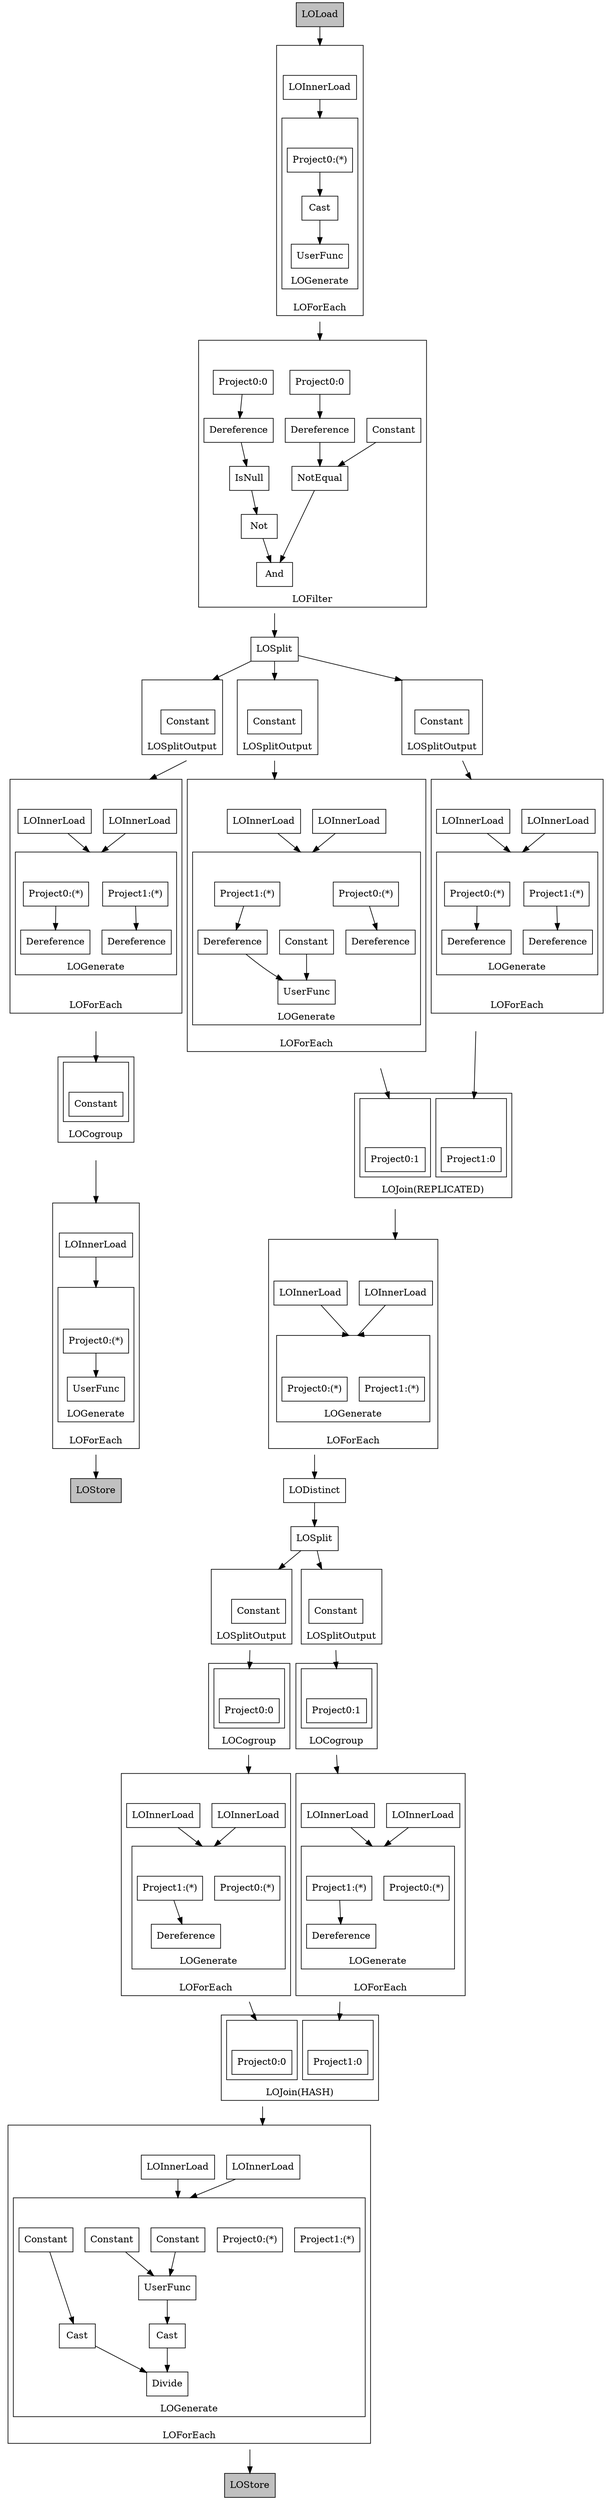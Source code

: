 #-----------------------------------------------
# New Logical Plan:
#-----------------------------------------------
digraph plan {
compound=true;
node [shape=rect];
154082288 [label="LOStore", style="filled", fillcolor="gray"];
s753505921_in [label="", style=invis, height=0, width=0];
s753505921_out [label="", style=invis, height=0, width=0];
subgraph cluster_753505921 {
label="LOForEach"labelloc=b;
1682362920 [label="LOInnerLoad"];
1703900038 [label="LOInnerLoad"];
s424945885_in [label="", style=invis, height=0, width=0];
s424945885_out [label="", style=invis, height=0, width=0];
subgraph cluster_424945885 {
label="LOGenerate"labelloc=b;
451982499 [label="Project0:(*)"];
s424945885_in -> 451982499 [style=invis];
820201254 [label="Project1:(*)"];
s424945885_in -> 820201254 [style=invis];
1479194195 [label="Constant"];
1546137693 [label="Cast"];
648535353 [label="UserFunc"];
1454169346 [label="Constant"];
1860295362 [label="Constant"];
769732461 [label="Divide"];
245022965 [label="Cast"];
1479194195 -> 1546137693
1454169346 -> 648535353
1860295362 -> 648535353
1546137693 -> 769732461
245022965 -> 769732461
648535353 -> 245022965
s424945885_in -> 1479194195 [style=invis];
s424945885_in -> 1454169346 [style=invis];
s424945885_in -> 1860295362 [style=invis];
};
451982499 -> s424945885_out [style=invis];
820201254 -> s424945885_out [style=invis];
769732461 -> s424945885_out [style=invis];
1682362920 -> s424945885_in [lhead=cluster_424945885]
1703900038 -> s424945885_in [lhead=cluster_424945885]
s753505921_in -> 1682362920 [style=invis];
s753505921_in -> 1703900038 [style=invis];
};
s424945885_out -> s753505921_out [style=invis];
s1400469397_out [label="", style=invis, height=0, width=0];
subgraph cluster_1400469397 {
label="LOJoin(HASH)"labelloc=b;
subgraph cluster_1400469397_138319567 {
label="";
s1400469397_138319567_in [label="", style=invis, height=0, width=0];
1811560891 [label="Project1:0"];
s1400469397_138319567_in -> 1811560891 [style=invis];
};
subgraph cluster_1400469397_1630553042 {
label="";
s1400469397_1630553042_in [label="", style=invis, height=0, width=0];
1268384259 [label="Project0:0"];
s1400469397_1630553042_in -> 1268384259 [style=invis];
};
};
1811560891 -> s1400469397_out [style=invis];
1268384259 -> s1400469397_out [style=invis];
s1747988071_in [label="", style=invis, height=0, width=0];
s1747988071_out [label="", style=invis, height=0, width=0];
subgraph cluster_1747988071 {
label="LOForEach"labelloc=b;
1249086728 [label="LOInnerLoad"];
s1884473012_in [label="", style=invis, height=0, width=0];
s1884473012_out [label="", style=invis, height=0, width=0];
subgraph cluster_1884473012 {
label="LOGenerate"labelloc=b;
1175870334 [label="Project0:(*)"];
1708183844 [label="UserFunc"];
1175870334 -> 1708183844
s1884473012_in -> 1175870334 [style=invis];
};
1708183844 -> s1884473012_out [style=invis];
1249086728 -> s1884473012_in [lhead=cluster_1884473012]
s1747988071_in -> 1249086728 [style=invis];
};
s1884473012_out -> s1747988071_out [style=invis];
s1630553042_in [label="", style=invis, height=0, width=0];
s1630553042_out [label="", style=invis, height=0, width=0];
subgraph cluster_1630553042 {
label="LOForEach"labelloc=b;
107549047 [label="LOInnerLoad"];
1543085802 [label="LOInnerLoad"];
s1927847969_in [label="", style=invis, height=0, width=0];
s1927847969_out [label="", style=invis, height=0, width=0];
subgraph cluster_1927847969 {
label="LOGenerate"labelloc=b;
1691703686 [label="Project0:(*)"];
s1927847969_in -> 1691703686 [style=invis];
329744497 [label="Project1:(*)"];
1507951819 [label="Dereference"];
329744497 -> 1507951819
s1927847969_in -> 329744497 [style=invis];
};
1691703686 -> s1927847969_out [style=invis];
1507951819 -> s1927847969_out [style=invis];
107549047 -> s1927847969_in [lhead=cluster_1927847969]
1543085802 -> s1927847969_in [lhead=cluster_1927847969]
s1630553042_in -> 107549047 [style=invis];
s1630553042_in -> 1543085802 [style=invis];
};
s1927847969_out -> s1630553042_out [style=invis];
s138319567_in [label="", style=invis, height=0, width=0];
s138319567_out [label="", style=invis, height=0, width=0];
subgraph cluster_138319567 {
label="LOForEach"labelloc=b;
2054185226 [label="LOInnerLoad"];
1743984210 [label="LOInnerLoad"];
s421134813_in [label="", style=invis, height=0, width=0];
s421134813_out [label="", style=invis, height=0, width=0];
subgraph cluster_421134813 {
label="LOGenerate"labelloc=b;
168046774 [label="Project0:(*)"];
s421134813_in -> 168046774 [style=invis];
1375138427 [label="Project1:(*)"];
732533575 [label="Dereference"];
1375138427 -> 732533575
s421134813_in -> 1375138427 [style=invis];
};
168046774 -> s421134813_out [style=invis];
732533575 -> s421134813_out [style=invis];
2054185226 -> s421134813_in [lhead=cluster_421134813]
1743984210 -> s421134813_in [lhead=cluster_421134813]
s138319567_in -> 2054185226 [style=invis];
s138319567_in -> 1743984210 [style=invis];
};
s421134813_out -> s138319567_out [style=invis];
s1562645223_out [label="", style=invis, height=0, width=0];
subgraph cluster_1562645223 {
label="LOCogroup"labelloc=b;
subgraph cluster_1562645223_1755350607 {
label="";
s1562645223_1755350607_in [label="", style=invis, height=0, width=0];
1800743798 [label="Constant"];
s1562645223_1755350607_in -> 1800743798 [style=invis];
};
};
1800743798 -> s1562645223_out [style=invis];
s1200505639_out [label="", style=invis, height=0, width=0];
subgraph cluster_1200505639 {
label="LOCogroup"labelloc=b;
subgraph cluster_1200505639_257686973 {
label="";
s1200505639_257686973_in [label="", style=invis, height=0, width=0];
1289411108 [label="Project0:0"];
s1200505639_257686973_in -> 1289411108 [style=invis];
};
};
1289411108 -> s1200505639_out [style=invis];
s1409826334_out [label="", style=invis, height=0, width=0];
subgraph cluster_1409826334 {
label="LOCogroup"labelloc=b;
subgraph cluster_1409826334_1617922859 {
label="";
s1409826334_1617922859_in [label="", style=invis, height=0, width=0];
1764118187 [label="Project0:1"];
s1409826334_1617922859_in -> 1764118187 [style=invis];
};
};
1764118187 -> s1409826334_out [style=invis];
s1755350607_in [label="", style=invis, height=0, width=0];
s1755350607_out [label="", style=invis, height=0, width=0];
subgraph cluster_1755350607 {
label="LOForEach"labelloc=b;
472117691 [label="LOInnerLoad"];
2077440619 [label="LOInnerLoad"];
s1055945557_in [label="", style=invis, height=0, width=0];
s1055945557_out [label="", style=invis, height=0, width=0];
subgraph cluster_1055945557 {
label="LOGenerate"labelloc=b;
1677842826 [label="Project0:(*)"];
896607825 [label="Dereference"];
1677842826 -> 896607825
s1055945557_in -> 1677842826 [style=invis];
394963776 [label="Project1:(*)"];
284230355 [label="Dereference"];
394963776 -> 284230355
s1055945557_in -> 394963776 [style=invis];
};
896607825 -> s1055945557_out [style=invis];
284230355 -> s1055945557_out [style=invis];
472117691 -> s1055945557_in [lhead=cluster_1055945557]
2077440619 -> s1055945557_in [lhead=cluster_1055945557]
s1755350607_in -> 472117691 [style=invis];
s1755350607_in -> 2077440619 [style=invis];
};
s1055945557_out -> s1755350607_out [style=invis];
1711465251 [label="LODistinct"];
s1416674952_in [label="", style=invis, height=0, width=0];
s1416674952_out [label="", style=invis, height=0, width=0];
subgraph cluster_1416674952 {
label="LOFilter"labelloc=b;
1393000393 [label="Not"];
1624207630 [label="IsNull"];
1741133836 [label="Dereference"];
1823682260 [label="Project0:0"];
840529455 [label="NotEqual"];
1654792719 [label="Dereference"];
1240775927 [label="Project0:0"];
631120219 [label="Constant"];
574937488 [label="And"];
1624207630 -> 1393000393
1741133836 -> 1624207630
1823682260 -> 1741133836
1654792719 -> 840529455
631120219 -> 840529455
1240775927 -> 1654792719
1393000393 -> 574937488
840529455 -> 574937488
s1416674952_in -> 1823682260 [style=invis];
s1416674952_in -> 1240775927 [style=invis];
s1416674952_in -> 631120219 [style=invis];
};
574937488 -> s1416674952_out [style=invis];
s1802847897_in [label="", style=invis, height=0, width=0];
s1802847897_out [label="", style=invis, height=0, width=0];
subgraph cluster_1802847897 {
label="LOForEach"labelloc=b;
333751422 [label="LOInnerLoad"];
132863590 [label="LOInnerLoad"];
s1045076605_in [label="", style=invis, height=0, width=0];
s1045076605_out [label="", style=invis, height=0, width=0];
subgraph cluster_1045076605 {
label="LOGenerate"labelloc=b;
785889241 [label="Project0:(*)"];
s1045076605_in -> 785889241 [style=invis];
1416044437 [label="Project1:(*)"];
s1045076605_in -> 1416044437 [style=invis];
};
785889241 -> s1045076605_out [style=invis];
1416044437 -> s1045076605_out [style=invis];
333751422 -> s1045076605_in [lhead=cluster_1045076605]
132863590 -> s1045076605_in [lhead=cluster_1045076605]
s1802847897_in -> 333751422 [style=invis];
s1802847897_in -> 132863590 [style=invis];
};
s1045076605_out -> s1802847897_out [style=invis];
s1603313878_out [label="", style=invis, height=0, width=0];
subgraph cluster_1603313878 {
label="LOJoin(REPLICATED)"labelloc=b;
subgraph cluster_1603313878_1619757639 {
label="";
s1603313878_1619757639_in [label="", style=invis, height=0, width=0];
271544990 [label="Project0:1"];
s1603313878_1619757639_in -> 271544990 [style=invis];
};
subgraph cluster_1603313878_533262289 {
label="";
s1603313878_533262289_in [label="", style=invis, height=0, width=0];
453897055 [label="Project1:0"];
s1603313878_533262289_in -> 453897055 [style=invis];
};
};
271544990 -> s1603313878_out [style=invis];
453897055 -> s1603313878_out [style=invis];
1480218516 [label="LOLoad", style="filled", fillcolor="gray"];
s1619757639_in [label="", style=invis, height=0, width=0];
s1619757639_out [label="", style=invis, height=0, width=0];
subgraph cluster_1619757639 {
label="LOForEach"labelloc=b;
485367518 [label="LOInnerLoad"];
1428983720 [label="LOInnerLoad"];
s335561220_in [label="", style=invis, height=0, width=0];
s335561220_out [label="", style=invis, height=0, width=0];
subgraph cluster_335561220 {
label="LOGenerate"labelloc=b;
1583486197 [label="Project0:(*)"];
2035159355 [label="Dereference"];
1583486197 -> 2035159355
s335561220_in -> 1583486197 [style=invis];
162291475 [label="Project1:(*)"];
328588635 [label="Dereference"];
674278977 [label="Constant"];
1699295490 [label="UserFunc"];
162291475 -> 328588635
328588635 -> 1699295490
674278977 -> 1699295490
s335561220_in -> 162291475 [style=invis];
s335561220_in -> 674278977 [style=invis];
};
2035159355 -> s335561220_out [style=invis];
1699295490 -> s335561220_out [style=invis];
485367518 -> s335561220_in [lhead=cluster_335561220]
1428983720 -> s335561220_in [lhead=cluster_335561220]
s1619757639_in -> 485367518 [style=invis];
s1619757639_in -> 1428983720 [style=invis];
};
s335561220_out -> s1619757639_out [style=invis];
s533262289_in [label="", style=invis, height=0, width=0];
s533262289_out [label="", style=invis, height=0, width=0];
subgraph cluster_533262289 {
label="LOForEach"labelloc=b;
1773148922 [label="LOInnerLoad"];
683362635 [label="LOInnerLoad"];
s1349006843_in [label="", style=invis, height=0, width=0];
s1349006843_out [label="", style=invis, height=0, width=0];
subgraph cluster_1349006843 {
label="LOGenerate"labelloc=b;
2077652091 [label="Project0:(*)"];
1014593217 [label="Dereference"];
2077652091 -> 1014593217
s1349006843_in -> 2077652091 [style=invis];
1248040939 [label="Project1:(*)"];
1351281524 [label="Dereference"];
1248040939 -> 1351281524
s1349006843_in -> 1248040939 [style=invis];
};
1014593217 -> s1349006843_out [style=invis];
1351281524 -> s1349006843_out [style=invis];
1773148922 -> s1349006843_in [lhead=cluster_1349006843]
683362635 -> s1349006843_in [lhead=cluster_1349006843]
s533262289_in -> 1773148922 [style=invis];
s533262289_in -> 683362635 [style=invis];
};
s1349006843_out -> s533262289_out [style=invis];
2112927699 [label="LOStore", style="filled", fillcolor="gray"];
259650411 [label="LOSplit"];
s257686973_in [label="", style=invis, height=0, width=0];
s257686973_out [label="", style=invis, height=0, width=0];
subgraph cluster_257686973 {
label="LOSplitOutput"labelloc=b;
991552899 [label="Constant"];
s257686973_in -> 991552899 [style=invis];
};
991552899 -> s257686973_out [style=invis];
s1617922859_in [label="", style=invis, height=0, width=0];
s1617922859_out [label="", style=invis, height=0, width=0];
subgraph cluster_1617922859 {
label="LOSplitOutput"labelloc=b;
556472773 [label="Constant"];
s1617922859_in -> 556472773 [style=invis];
};
556472773 -> s1617922859_out [style=invis];
2008817593 [label="LOSplit"];
s1606871064_in [label="", style=invis, height=0, width=0];
s1606871064_out [label="", style=invis, height=0, width=0];
subgraph cluster_1606871064 {
label="LOSplitOutput"labelloc=b;
1384768241 [label="Constant"];
s1606871064_in -> 1384768241 [style=invis];
};
1384768241 -> s1606871064_out [style=invis];
s2075111623_in [label="", style=invis, height=0, width=0];
s2075111623_out [label="", style=invis, height=0, width=0];
subgraph cluster_2075111623 {
label="LOSplitOutput"labelloc=b;
85031456 [label="Constant"];
s2075111623_in -> 85031456 [style=invis];
};
85031456 -> s2075111623_out [style=invis];
s1266620481_in [label="", style=invis, height=0, width=0];
s1266620481_out [label="", style=invis, height=0, width=0];
subgraph cluster_1266620481 {
label="LOSplitOutput"labelloc=b;
1047055737 [label="Constant"];
s1266620481_in -> 1047055737 [style=invis];
};
1047055737 -> s1266620481_out [style=invis];
s1158932989_in [label="", style=invis, height=0, width=0];
s1158932989_out [label="", style=invis, height=0, width=0];
subgraph cluster_1158932989 {
label="LOForEach"labelloc=b;
s1589789075_in [label="", style=invis, height=0, width=0];
s1589789075_out [label="", style=invis, height=0, width=0];
subgraph cluster_1589789075 {
label="LOGenerate"labelloc=b;
1148428095 [label="UserFunc"];
47973429 [label="Project0:(*)"];
983053578 [label="Cast"];
983053578 -> 1148428095
47973429 -> 983053578
s1589789075_in -> 47973429 [style=invis];
};
1148428095 -> s1589789075_out [style=invis];
593447551 [label="LOInnerLoad"];
593447551 -> s1589789075_in [lhead=cluster_1589789075]
s1158932989_in -> 593447551 [style=invis];
};
s1589789075_out -> s1158932989_out [style=invis];
s753505921_out -> 154082288
s1400469397_out -> s753505921_in [lhead=cluster_753505921]
s1747988071_out -> 2112927699
s1630553042_out -> s1400469397_1630553042_in [lhead=cluster_1400469397_1630553042]
s138319567_out -> s1400469397_138319567_in [lhead=cluster_1400469397_138319567]
s1562645223_out -> s1747988071_in [lhead=cluster_1747988071]
s1200505639_out -> s1630553042_in [lhead=cluster_1630553042]
s1409826334_out -> s138319567_in [lhead=cluster_138319567]
s1755350607_out -> s1562645223_1755350607_in [lhead=cluster_1562645223_1755350607]
1711465251 -> 259650411
s1416674952_out -> 2008817593
s1802847897_out -> 1711465251
s1603313878_out -> s1802847897_in [lhead=cluster_1802847897]
1480218516 -> s1158932989_in [lhead=cluster_1158932989]
s1619757639_out -> s1603313878_1619757639_in [lhead=cluster_1603313878_1619757639]
s533262289_out -> s1603313878_533262289_in [lhead=cluster_1603313878_533262289]
259650411 -> s257686973_in [lhead=cluster_257686973]
259650411 -> s1617922859_in [lhead=cluster_1617922859]
s257686973_out -> s1200505639_257686973_in [lhead=cluster_1200505639_257686973]
s1617922859_out -> s1409826334_1617922859_in [lhead=cluster_1409826334_1617922859]
2008817593 -> s1606871064_in [lhead=cluster_1606871064]
2008817593 -> s2075111623_in [lhead=cluster_2075111623]
2008817593 -> s1266620481_in [lhead=cluster_1266620481]
s1606871064_out -> s1755350607_in [lhead=cluster_1755350607]
s2075111623_out -> s1619757639_in [lhead=cluster_1619757639]
s1266620481_out -> s533262289_in [lhead=cluster_533262289]
s1158932989_out -> s1416674952_in [lhead=cluster_1416674952]
}
#-----------------------------------------------
# Physical Plan:
#-----------------------------------------------
digraph plan {
compound=true;
node [shape=rect];
s487399205_in [label="", style=invis, height=0, width=0];
s487399205_out [label="", style=invis, height=0, width=0];
subgraph cluster_487399205 {
label="indegree_temp: Local Rearrange[tuple]{int}(false)"labelloc=b;
487399204 [label="Project[int][1]"];
s487399205_in -> 487399204 [style=invis];
};
487399204 -> s487399205_out [style=invis];
s487399266_in [label="", style=invis, height=0, width=0];
s487399266_out [label="", style=invis, height=0, width=0];
subgraph cluster_487399266 {
label="pli: New For Each(false,false)[bag]"labelloc=b;
487399270 [label="Project[int][0]"];
s487399266_in -> 487399270 [style=invis];
487399268 [label="Project[int][3]"];
s487399266_in -> 487399268 [style=invis];
};
487399270 -> s487399266_out [style=invis];
487399268 -> s487399266_out [style=invis];
1923940087 [label="page: Load(file:///Users/kyoungrok/Documents/workspace/PigPageRank/xml-wiki,\norg.apache.pig.builtin.PigStorage)", style="filled", fillcolor="gray"];
487399206 [label="indegree_temp: Package[tuple]{int}"];
487399207 [label="indegree_temp: Global Rearrange[tuple]"];
s487399330_in [label="", style=invis, height=0, width=0];
s487399330_out [label="", style=invis, height=0, width=0];
subgraph cluster_487399330 {
label="plt: New For Each(false,true)[bag]"labelloc=b;
487399337 [label="Project[int][0]"];
487399359 [label="Project[tuple][0]"];
487399359 -> 487399337
s487399330_in -> 487399359 [style=invis];
487399332 [label="POUserFunc(org.apache.pig.builtin.TOKENIZE)[bag]"];
487399334 [label="Project[chararray][2]"];
487399333 [label="Constant(|)"];
487399335 [label="Project[tuple][0]"];
487399334 -> 487399332
487399333 -> 487399332
487399335 -> 487399334
s487399330_in -> 487399333 [style=invis];
s487399330_in -> 487399335 [style=invis];
};
487399337 -> s487399330_out [style=invis];
487399332 -> s487399330_out [style=invis];
s487399209_in [label="", style=invis, height=0, width=0];
s487399209_out [label="", style=invis, height=0, width=0];
subgraph cluster_487399209 {
label="pli_distinct: Filter[bag]"labelloc=b;
487399208 [label="Constant(true)"];
s487399209_in -> 487399208 [style=invis];
};
487399208 -> s487399209_out [style=invis];
s487399329_in [label="", style=invis, height=0, width=0];
s487399329_out [label="", style=invis, height=0, width=0];
subgraph cluster_487399329 {
label="page_info: Filter[bag]"labelloc=b;
487399328 [label="Constant(true)"];
s487399329_in -> 487399328 [style=invis];
};
487399328 -> s487399329_out [style=invis];
s487399210_in [label="", style=invis, height=0, width=0];
s487399210_out [label="", style=invis, height=0, width=0];
subgraph cluster_487399210 {
label="outdegree: New For Each(false,false)[bag]"labelloc=b;
487399236 [label="Project[int][0]"];
s487399210_in -> 487399236 [style=invis];
487399212 [label="Project[bag][1]"];
487399213 [label="Project[bag][1]"];
487399213 -> 487399212
s487399210_in -> 487399213 [style=invis];
};
487399236 -> s487399210_out [style=invis];
487399212 -> s487399210_out [style=invis];
2070488828 [label="page_count: Store(file:/tmp/temp1697236641/tmp1001652553,\norg.apache.pig.impl.io.InterStorage)", style="filled", fillcolor="gray"];
s2070488827_in [label="", style=invis, height=0, width=0];
s2070488827_out [label="", style=invis, height=0, width=0];
subgraph cluster_2070488827 {
label="page_count: New For Each(false)[bag]"labelloc=b;
2070488824 [label="Project[bag][1]"];
2070488825 [label="POUserFunc(org.apache.pig.builtin.COUNT)[long]"];
2070488824 -> 2070488825
s2070488827_in -> 2070488824 [style=invis];
};
2070488825 -> s2070488827_out [style=invis];
s1923940092_in [label="", style=invis, height=0, width=0];
s1923940092_out [label="", style=invis, height=0, width=0];
subgraph cluster_1923940092 {
label="parse: New For Each(false)[bag]"labelloc=b;
1923940090 [label="POUserFunc(myudfs.ExtractPageInfo)[tuple]"];
1923940088 [label="Project[bytearray][0]"];
1923940089 [label="Cast[chararray]"];
1923940088 -> 1923940089
1923940089 -> 1923940090
s1923940092_in -> 1923940088 [style=invis];
};
1923940090 -> s1923940092_out [style=invis];
s1923940093_in [label="", style=invis, height=0, width=0];
s1923940093_out [label="", style=invis, height=0, width=0];
subgraph cluster_1923940093 {
label="page_info: Filter[bag]"labelloc=b;
487399368 [label="Not[boolean]"];
487399367 [label="Project[tuple][0]"];
487399366 [label="Project[int][3]"];
487399365 [label="Constant(0)"];
487399364 [label="Not Equal To[boolean]"];
1923940094 [label="Project[tuple][0]"];
487399363 [label="And[boolean]"];
1923940095 [label="Project[chararray][1]"];
1923940096 [label="POIsNull[boolean]"];
487399368 -> 487399363
487399367 -> 487399366
487399366 -> 487399364
487399365 -> 487399364
487399364 -> 487399363
1923940094 -> 1923940095
1923940095 -> 1923940096
1923940096 -> 487399368
s1923940093_in -> 487399367 [style=invis];
s1923940093_in -> 487399365 [style=invis];
s1923940093_in -> 1923940094 [style=invis];
};
487399363 -> s1923940093_out [style=invis];
s487399151_in [label="", style=invis, height=0, width=0];
s487399151_out [label="", style=invis, height=0, width=0];
subgraph cluster_487399151 {
label="node_temp: Local Rearrange[tuple]{int}(false)"labelloc=b;
487399150 [label="Project[int][0]"];
s487399151_in -> 487399150 [style=invis];
};
487399150 -> s487399151_out [style=invis];
s487399149_in [label="", style=invis, height=0, width=0];
s487399149_out [label="", style=invis, height=0, width=0];
subgraph cluster_487399149 {
label="node_temp: Local Rearrange[tuple]{int}(false)"labelloc=b;
487399148 [label="Project[int][0]"];
s487399149_in -> 487399148 [style=invis];
};
487399148 -> s487399149_out [style=invis];
s487399145_in [label="", style=invis, height=0, width=0];
s487399145_out [label="", style=invis, height=0, width=0];
subgraph cluster_487399145 {
label="node_temp: New For Each(true,true)[tuple]"labelloc=b;
487399147 [label="Project[bag][1]"];
s487399145_in -> 487399147 [style=invis];
487399146 [label="Project[bag][2]"];
s487399145_in -> 487399146 [style=invis];
};
487399147 -> s487399145_out [style=invis];
487399146 -> s487399145_out [style=invis];
s487399144_in [label="", style=invis, height=0, width=0];
s487399144_out [label="", style=invis, height=0, width=0];
subgraph cluster_487399144 {
label="page_info: Filter[bag]"labelloc=b;
487399143 [label="Constant(true)"];
s487399144_in -> 487399143 [style=invis];
};
487399143 -> s487399144_out [style=invis];
487399239 [label="outdegree_temp: Package[tuple]{int}"];
487399240 [label="outdegree_temp: Global Rearrange[tuple]"];
s487399238_in [label="", style=invis, height=0, width=0];
s487399238_out [label="", style=invis, height=0, width=0];
subgraph cluster_487399238 {
label="outdegree_temp: Local Rearrange[tuple]{int}(false)"labelloc=b;
487399237 [label="Project[int][0]"];
s487399238_in -> 487399237 [style=invis];
};
487399237 -> s487399238_out [style=invis];
487399173 [label="node_temp: Package[tuple]{int}"];
487399174 [label="node_temp: Global Rearrange[tuple]"];
s487399300_in [label="", style=invis, height=0, width=0];
s487399300_out [label="", style=invis, height=0, width=0];
subgraph cluster_487399300 {
label="title_id: New For Each(false,false)[bag]"labelloc=b;
487399306 [label="Project[tuple][0]"];
487399305 [label="Project[chararray][1]"];
487399306 -> 487399305
s487399300_in -> 487399306 [style=invis];
487399303 [label="Project[tuple][0]"];
487399302 [label="Project[int][0]"];
487399303 -> 487399302
s487399300_in -> 487399303 [style=invis];
};
487399305 -> s487399300_out [style=invis];
487399302 -> s487399300_out [style=invis];
s487399177_in [label="", style=invis, height=0, width=0];
s487399177_out [label="", style=invis, height=0, width=0];
subgraph cluster_487399177 {
label="indegree: New For Each(false,false)[bag]"labelloc=b;
487399182 [label="Project[int][0]"];
s487399177_in -> 487399182 [style=invis];
487399179 [label="Project[bag][0]"];
487399180 [label="Project[bag][1]"];
487399180 -> 487399179
s487399177_in -> 487399180 [style=invis];
};
487399182 -> s487399177_out [style=invis];
487399179 -> s487399177_out [style=invis];
s487399297_in [label="", style=invis, height=0, width=0];
s487399297_out [label="", style=invis, height=0, width=0];
subgraph cluster_487399297 {
label="pli_temp: FRJoin[tuple]"labelloc=b;
487399299 [label="Project[chararray][1]"];
s487399297_in -> 487399299 [style=invis];
487399298 [label="Project[chararray][0]"];
s487399297_in -> 487399298 [style=invis];
};
487399299 -> s487399297_out [style=invis];
487399298 -> s487399297_out [style=invis];
487399243 [label="pli_distinct: Split"];
487399244 [label="pli_distinct: PODistinct[bag]"];
487399362 [label="page_info: Split"];
s487399242_in [label="", style=invis, height=0, width=0];
s487399242_out [label="", style=invis, height=0, width=0];
subgraph cluster_487399242 {
label="pli_distinct: Filter[bag]"labelloc=b;
487399241 [label="Constant(true)"];
s487399242_in -> 487399241 [style=invis];
};
487399241 -> s487399242_out [style=invis];
s487399361_in [label="", style=invis, height=0, width=0];
s487399361_out [label="", style=invis, height=0, width=0];
subgraph cluster_487399361 {
label="page_info: Filter[bag]"labelloc=b;
487399360 [label="Constant(true)"];
s487399361_in -> 487399360 [style=invis];
};
487399360 -> s487399361_out [style=invis];
487399114 [label="page_ids: Global Rearrange[tuple]"];
2070488862 [label="graph: Store(file:///Users/kyoungrok/Documents/workspace/PigPageRank/script/output/graph,\norg.apache.pig.builtin.PigStorage)", style="filled", fillcolor="gray"];
487399113 [label="page_ids: Package[tuple]{chararray}"];
s2070488861_in [label="", style=invis, height=0, width=0];
s2070488861_out [label="", style=invis, height=0, width=0];
subgraph cluster_2070488861 {
label="graph: New For Each(false,false,false)[bag]"labelloc=b;
2070488829 [label="Project[int][0]"];
s2070488861_in -> 2070488829 [style=invis];
2070488831 [label="Project[bag][1]"];
s2070488861_in -> 2070488831 [style=invis];
2070488859 [label="Cast[float]"];
2070488858 [label="POUserFunc(org.apache.pig.impl.builtin.ReadScalars)[long]"];
2070488857 [label="Constant(file:/tmp/temp1697236641/tmp1001652553)"];
2070488856 [label="Constant(0)"];
2070488860 [label="Divide[float]"];
2070488833 [label="Constant(1)"];
2070488855 [label="Cast[float]"];
2070488859 -> 2070488860
2070488858 -> 2070488859
2070488857 -> 2070488858
2070488856 -> 2070488858
2070488833 -> 2070488855
2070488855 -> 2070488860
s2070488861_in -> 2070488857 [style=invis];
s2070488861_in -> 2070488856 [style=invis];
s2070488861_in -> 2070488833 [style=invis];
};
2070488829 -> s2070488861_out [style=invis];
2070488831 -> s2070488861_out [style=invis];
2070488860 -> s2070488861_out [style=invis];
s487399115_in [label="", style=invis, height=0, width=0];
s487399115_out [label="", style=invis, height=0, width=0];
subgraph cluster_487399115 {
label="id_title: New For Each(false,false)[bag]"labelloc=b;
487399120 [label="Project[int][0]"];
487399142 [label="Project[tuple][0]"];
487399142 -> 487399120
s487399115_in -> 487399142 [style=invis];
487399118 [label="Project[tuple][0]"];
487399117 [label="Project[chararray][1]"];
487399118 -> 487399117
s487399115_in -> 487399118 [style=invis];
};
487399120 -> s487399115_out [style=invis];
487399117 -> s487399115_out [style=invis];
s487399112_in [label="", style=invis, height=0, width=0];
s487399112_out [label="", style=invis, height=0, width=0];
subgraph cluster_487399112 {
label="page_ids: Local Rearrange[tuple]{chararray}(false)"labelloc=b;
487399111 [label="Constant(all)"];
s487399112_in -> 487399111 [style=invis];
};
487399111 -> s487399112_out [style=invis];
s487399205_out -> 487399207
s487399266_out -> 487399244
1923940087 -> s1923940092_in [lhead=cluster_1923940092]
487399206 -> s487399177_in [lhead=cluster_487399177]
487399207 -> 487399206
s487399330_out -> s487399297_in [lhead=cluster_487399297]
s487399209_out -> s487399205_in [lhead=cluster_487399205]
s487399329_out -> s487399300_in [lhead=cluster_487399300]
s487399210_out -> s487399151_in [lhead=cluster_487399151]
s2070488827_out -> 2070488828
s1923940092_out -> s1923940093_in [lhead=cluster_1923940093]
s1923940093_out -> 487399362
s487399151_out -> 487399174
s487399149_out -> 487399174
s487399145_out -> s2070488861_in [lhead=cluster_2070488861]
s487399144_out -> s487399115_in [lhead=cluster_487399115]
487399239 -> s487399210_in [lhead=cluster_487399210]
487399240 -> 487399239
s487399238_out -> 487399240
487399173 -> s487399145_in [lhead=cluster_487399145]
487399174 -> 487399173
s487399300_out -> s487399297_in [lhead=cluster_487399297]
s487399177_out -> s487399149_in [lhead=cluster_487399149]
s487399297_out -> s487399266_in [lhead=cluster_487399266]
487399243 -> s487399242_in [lhead=cluster_487399242]
487399243 -> s487399209_in [lhead=cluster_487399209]
487399244 -> 487399243
487399362 -> s487399361_in [lhead=cluster_487399361]
487399362 -> s487399329_in [lhead=cluster_487399329]
487399362 -> s487399144_in [lhead=cluster_487399144]
s487399242_out -> s487399238_in [lhead=cluster_487399238]
s487399361_out -> s487399330_in [lhead=cluster_487399330]
487399114 -> 487399113
487399113 -> s2070488827_in [lhead=cluster_2070488827]
s2070488861_out -> 2070488862
s487399115_out -> s487399112_in [lhead=cluster_487399112]
s487399112_out -> 487399114
}

#--------------------------------------------------
# Map Reduce Plan                                  
#--------------------------------------------------
digraph plan {
compound=true;
node [shape=rect];
s2070488889_in [label="", style=invis, height=0, width=0];
s2070488889_out [label="", style=invis, height=0, width=0];
subgraph cluster_2070488889 {
label="Map - Reduce, Global Sort: false"; style="filled"; fillcolor="#EEEEEE"labelloc=b;
s0_in [label="", style=invis, height=0, width=0];
s0_out [label="", style=invis, height=0, width=0];
subgraph cluster_0 {
label="Map"; style="filled"; fillcolor="white"labelloc=b;
2070488888 [label="Load(file:/tmp/temp1697236641/tmp-233149100,\norg.apache.pig.impl.io.InterStorage)", style="filled", fillcolor="gray"];
s487399266_in [label="", style=invis, height=0, width=0];
s487399266_out [label="", style=invis, height=0, width=0];
subgraph cluster_487399266 {
label="pli: New For Each(false,false)[bag]"labelloc=b;
487399270 [label="Project[int][0]"];
s487399266_in -> 487399270 [style=invis];
487399268 [label="Project[int][3]"];
s487399266_in -> 487399268 [style=invis];
};
487399270 -> s487399266_out [style=invis];
487399268 -> s487399266_out [style=invis];
s2070488894_in [label="", style=invis, height=0, width=0];
s2070488894_out [label="", style=invis, height=0, width=0];
subgraph cluster_2070488894 {
label="Local Rearrange[tuple]{tuple}(true)"labelloc=b;
2070488893 [label="Project[tuple][*]"];
s2070488894_in -> 2070488893 [style=invis];
};
2070488893 -> s2070488894_out [style=invis];
s487399330_in [label="", style=invis, height=0, width=0];
s487399330_out [label="", style=invis, height=0, width=0];
subgraph cluster_487399330 {
label="plt: New For Each(false,true)[bag]"labelloc=b;
487399337 [label="Project[int][0]"];
487399359 [label="Project[tuple][0]"];
487399359 -> 487399337
s487399330_in -> 487399359 [style=invis];
487399332 [label="POUserFunc(org.apache.pig.builtin.TOKENIZE)[bag]"];
487399334 [label="Project[chararray][2]"];
487399333 [label="Constant(|)"];
487399335 [label="Project[tuple][0]"];
487399334 -> 487399332
487399333 -> 487399332
487399335 -> 487399334
s487399330_in -> 487399333 [style=invis];
s487399330_in -> 487399335 [style=invis];
};
487399337 -> s487399330_out [style=invis];
487399332 -> s487399330_out [style=invis];
s487399297_in [label="", style=invis, height=0, width=0];
s487399297_out [label="", style=invis, height=0, width=0];
subgraph cluster_487399297 {
label="pli_temp: FRJoin[tuple]"labelloc=b;
487399299 [label="Project[chararray][1]"];
s487399297_in -> 487399299 [style=invis];
487399298 [label="Project[chararray][0]"];
s487399297_in -> 487399298 [style=invis];
};
487399299 -> s487399297_out [style=invis];
487399298 -> s487399297_out [style=invis];
2070488888 -> s487399330_in [lhead=cluster_487399330]
s487399266_out -> s2070488894_in [lhead=cluster_2070488894]
s487399330_out -> s487399297_in [lhead=cluster_487399297]
s487399297_out -> s487399266_in [lhead=cluster_487399266]
s0_in -> 2070488888 [style=invis];
};
s2070488894_out -> s0_out [style=invis];
s1_in [label="", style=invis, height=0, width=0];
s1_out [label="", style=invis, height=0, width=0];
subgraph cluster_1 {
label="Reduce"; style="filled"; fillcolor="white"labelloc=b;
2070488895 [label="Package[tuple]{tuple}"];
2070488919 [label="Store(file:/tmp/temp1697236641/tmp-643717724,\norg.apache.pig.impl.io.InterStorage)", style="filled", fillcolor="gray"];
s2070488918_in [label="", style=invis, height=0, width=0];
s2070488918_out [label="", style=invis, height=0, width=0];
subgraph cluster_2070488918 {
label="New For Each(true)[bag]"labelloc=b;
2070488917 [label="Project[tuple][0]"];
s2070488918_in -> 2070488917 [style=invis];
};
2070488917 -> s2070488918_out [style=invis];
2070488895 -> s2070488918_in [lhead=cluster_2070488918]
s2070488918_out -> 2070488919
s1_in -> 2070488895 [style=invis];
};
2070488919 -> s1_out [style=invis];
s0_out -> s1_in [lhead=cluster_1]
s2070488889_in -> s0_in [style=invis];
};
s1_out -> s2070488889_out [style=invis];
s2070488863_in [label="", style=invis, height=0, width=0];
s2070488863_out [label="", style=invis, height=0, width=0];
subgraph cluster_2070488863 {
label="Map - Combine - Reduce Parallelism: 1, Global Sort: false"; style="filled"; fillcolor="#EEEEEE"labelloc=b;
s2_in [label="", style=invis, height=0, width=0];
s2_out [label="", style=invis, height=0, width=0];
subgraph cluster_2 {
label="Map"; style="filled"; fillcolor="white"labelloc=b;
1923940087 [label="page: Load(file:///Users/kyoungrok/Documents/workspace/PigPageRank/xml-wiki,\norg.apache.pig.builtin.PigStorage)", style="filled", fillcolor="gray"];
2070489041 [label="Split"];
2070488892 [label="Store(file:/tmp/temp1697236641/tmp-2038989689,\norg.apache.pig.impl.io.InterStorage)", style="filled", fillcolor="gray"];
s487399300_in [label="", style=invis, height=0, width=0];
s487399300_out [label="", style=invis, height=0, width=0];
subgraph cluster_487399300 {
label="title_id: New For Each(false,false)[bag]"labelloc=b;
487399306 [label="Project[tuple][0]"];
487399305 [label="Project[chararray][1]"];
487399306 -> 487399305
s487399300_in -> 487399306 [style=invis];
487399303 [label="Project[tuple][0]"];
487399302 [label="Project[int][0]"];
487399303 -> 487399302
s487399300_in -> 487399303 [style=invis];
};
487399305 -> s487399300_out [style=invis];
487399302 -> s487399300_out [style=invis];
s487399300_out -> 2070488892
2070489041 -> s487399300_in [lhead=cluster_487399300]
s2070488953_in [label="", style=invis, height=0, width=0];
s2070488953_out [label="", style=invis, height=0, width=0];
subgraph cluster_2070488953 {
label="page_count: New For Each(false,false)[bag]"labelloc=b;
2070488954 [label="Project[chararray][0]"];
s2070488953_in -> 2070488954 [style=invis];
2070488956 [label="Project[bag][1]"];
2070488955 [label="POUserFunc(org.apache.pig.builtin.COUNT$Initial)[tuple]"];
2070488956 -> 2070488955
s2070488953_in -> 2070488956 [style=invis];
};
2070488954 -> s2070488953_out [style=invis];
2070488955 -> s2070488953_out [style=invis];
s487399115_in [label="", style=invis, height=0, width=0];
s487399115_out [label="", style=invis, height=0, width=0];
subgraph cluster_487399115 {
label="id_title: New For Each(false,false)[bag]"labelloc=b;
487399120 [label="Project[int][0]"];
487399142 [label="Project[tuple][0]"];
487399142 -> 487399120
s487399115_in -> 487399142 [style=invis];
487399118 [label="Project[tuple][0]"];
487399117 [label="Project[chararray][1]"];
487399118 -> 487399117
s487399115_in -> 487399118 [style=invis];
};
487399120 -> s487399115_out [style=invis];
487399117 -> s487399115_out [style=invis];
2070488987 [label="Pre Combiner Local Rearrange[tuple]{Unknown}"];
s2070488985_in [label="", style=invis, height=0, width=0];
s2070488985_out [label="", style=invis, height=0, width=0];
subgraph cluster_2070488985 {
label="page_ids: Local Rearrange[tuple]{chararray}(false)"labelloc=b;
2070488986 [label="Project[chararray][0]"];
s2070488985_in -> 2070488986 [style=invis];
};
2070488986 -> s2070488985_out [style=invis];
s2070488953_out -> s2070488985_in [lhead=cluster_2070488985]
s487399115_out -> 2070488987
2070488987 -> s2070488953_in [lhead=cluster_2070488953]
2070489041 -> s487399115_in [lhead=cluster_487399115]
2070488864 [label="Store(file:/tmp/temp1697236641/tmp-233149100,\norg.apache.pig.impl.io.InterStorage)", style="filled", fillcolor="gray"];
2070489041 -> 2070488864
s2070489041_out [label="", style=invis, height=0, width=0];
2070488892 -> s2070489041_out [style=invis];
s2070488985_out -> s2070489041_out [style=invis];
2070488864 -> s2070489041_out [style=invis];
s1923940092_in [label="", style=invis, height=0, width=0];
s1923940092_out [label="", style=invis, height=0, width=0];
subgraph cluster_1923940092 {
label="parse: New For Each(false)[bag]"labelloc=b;
1923940090 [label="POUserFunc(myudfs.ExtractPageInfo)[tuple]"];
1923940088 [label="Project[bytearray][0]"];
1923940089 [label="Cast[chararray]"];
1923940088 -> 1923940089
1923940089 -> 1923940090
s1923940092_in -> 1923940088 [style=invis];
};
1923940090 -> s1923940092_out [style=invis];
s1923940093_in [label="", style=invis, height=0, width=0];
s1923940093_out [label="", style=invis, height=0, width=0];
subgraph cluster_1923940093 {
label="page_info: Filter[bag]"labelloc=b;
487399368 [label="Not[boolean]"];
487399367 [label="Project[tuple][0]"];
487399366 [label="Project[int][3]"];
487399365 [label="Constant(0)"];
487399364 [label="Not Equal To[boolean]"];
1923940094 [label="Project[tuple][0]"];
487399363 [label="And[boolean]"];
1923940095 [label="Project[chararray][1]"];
1923940096 [label="POIsNull[boolean]"];
487399368 -> 487399363
487399367 -> 487399366
487399366 -> 487399364
487399365 -> 487399364
487399364 -> 487399363
1923940094 -> 1923940095
1923940095 -> 1923940096
1923940096 -> 487399368
s1923940093_in -> 487399367 [style=invis];
s1923940093_in -> 487399365 [style=invis];
s1923940093_in -> 1923940094 [style=invis];
};
487399363 -> s1923940093_out [style=invis];
1923940087 -> s1923940092_in [lhead=cluster_1923940092]
s1923940092_out -> s1923940093_in [lhead=cluster_1923940093]
s1923940093_out -> 2070489041
s2_in -> 1923940087 [style=invis];
};
s2070489041_out -> s2_out [style=invis];
s3_in [label="", style=invis, height=0, width=0];
s3_out [label="", style=invis, height=0, width=0];
subgraph cluster_3 {
label="Combine"; style="filled"; fillcolor="white"labelloc=b;
s2070488957_in [label="", style=invis, height=0, width=0];
s2070488957_out [label="", style=invis, height=0, width=0];
subgraph cluster_2070488957 {
label="page_count: New For Each(false,false)[bag]"labelloc=b;
2070488979 [label="Project[chararray][0]"];
s2070488957_in -> 2070488979 [style=invis];
2070488980 [label="POUserFunc(org.apache.pig.builtin.COUNT$Intermediate)[tuple]"];
2070488981 [label="Project[bag][1]"];
2070488981 -> 2070488980
s2070488957_in -> 2070488981 [style=invis];
};
2070488979 -> s2070488957_out [style=invis];
2070488980 -> s2070488957_out [style=invis];
s2070489010_in [label="", style=invis, height=0, width=0];
s2070489010_out [label="", style=invis, height=0, width=0];
subgraph cluster_2070489010 {
label="page_ids: Local Rearrange[tuple]{chararray}(false)"labelloc=b;
2070489011 [label="Project[chararray][0]"];
s2070489010_in -> 2070489011 [style=invis];
};
2070489011 -> s2070489010_out [style=invis];
2070488983 [label="POCombinerPackage[tuple]{chararray}"];
s2070488957_out -> s2070489010_in [lhead=cluster_2070489010]
2070488983 -> s2070488957_in [lhead=cluster_2070488957]
s3_in -> 2070488983 [style=invis];
};
s2070489010_out -> s3_out [style=invis];
s4_in [label="", style=invis, height=0, width=0];
s4_out [label="", style=invis, height=0, width=0];
subgraph cluster_4 {
label="Reduce"; style="filled"; fillcolor="white"labelloc=b;
2070489012 [label="POCombinerPackage[tuple]{chararray}"];
2070488828 [label="page_count: Store(file:/tmp/temp1697236641/tmp1001652553,\norg.apache.pig.impl.io.InterStorage)", style="filled", fillcolor="gray"];
s2070488827_in [label="", style=invis, height=0, width=0];
s2070488827_out [label="", style=invis, height=0, width=0];
subgraph cluster_2070488827 {
label="page_count: New For Each(false)[bag]"labelloc=b;
2070488982 [label="Project[bag][1]"];
2070488825 [label="POUserFunc(org.apache.pig.builtin.COUNT$Final)[long]"];
2070488982 -> 2070488825
s2070488827_in -> 2070488982 [style=invis];
};
2070488825 -> s2070488827_out [style=invis];
2070489012 -> s2070488827_in [lhead=cluster_2070488827]
s2070488827_out -> 2070488828
s4_in -> 2070489012 [style=invis];
};
2070488828 -> s4_out [style=invis];
s2_out -> s3_in [lhead=cluster_3]
s3_out -> s4_in [lhead=cluster_4]
s2070488863_in -> s2_in [style=invis];
};
s4_out -> s2070488863_out [style=invis];
s2070489015_in [label="", style=invis, height=0, width=0];
s2070489015_out [label="", style=invis, height=0, width=0];
subgraph cluster_2070489015 {
label="Map - Reduce, Global Sort: false"; style="filled"; fillcolor="#EEEEEE"labelloc=b;
s5_in [label="", style=invis, height=0, width=0];
s5_out [label="", style=invis, height=0, width=0];
subgraph cluster_5 {
label="Map"; style="filled"; fillcolor="white"labelloc=b;
2070488920 [label="Load(file:/tmp/temp1697236641/tmp-643717724,\norg.apache.pig.impl.io.InterStorage)", style="filled", fillcolor="gray"];
2070489017 [label="Split"];
s487399238_in [label="", style=invis, height=0, width=0];
s487399238_out [label="", style=invis, height=0, width=0];
subgraph cluster_487399238 {
label="outdegree_temp: Local Rearrange[tuple]{int}(false)"labelloc=b;
487399237 [label="Project[int][0]"];
s487399238_in -> 487399237 [style=invis];
};
487399237 -> s487399238_out [style=invis];
2070489017 -> s487399238_in [lhead=cluster_487399238]
s487399205_in [label="", style=invis, height=0, width=0];
s487399205_out [label="", style=invis, height=0, width=0];
subgraph cluster_487399205 {
label="indegree_temp: Local Rearrange[tuple]{int}(false)"labelloc=b;
487399204 [label="Project[int][1]"];
s487399205_in -> 487399204 [style=invis];
};
487399204 -> s487399205_out [style=invis];
2070489017 -> s487399205_in [lhead=cluster_487399205]
s2070489017_out [label="", style=invis, height=0, width=0];
s487399238_out -> s2070489017_out [style=invis];
s487399205_out -> s2070489017_out [style=invis];
2070488920 -> 2070489017
s5_in -> 2070488920 [style=invis];
};
s2070489017_out -> s5_out [style=invis];
s6_in [label="", style=invis, height=0, width=0];
s6_out [label="", style=invis, height=0, width=0];
subgraph cluster_6 {
label="Reduce"; style="filled"; fillcolor="white"labelloc=b;
2070489018 [label="Demux [2] scope-168"];
2070488922 [label="Store(file:/tmp/temp1697236641/tmp-370789635,\norg.apache.pig.impl.io.InterStorage)", style="filled", fillcolor="gray"];
s487399210_in [label="", style=invis, height=0, width=0];
s487399210_out [label="", style=invis, height=0, width=0];
subgraph cluster_487399210 {
label="outdegree: New For Each(false,false)[bag]"labelloc=b;
487399236 [label="Project[int][0]"];
s487399210_in -> 487399236 [style=invis];
487399212 [label="Project[bag][1]"];
487399213 [label="Project[bag][1]"];
487399213 -> 487399212
s487399210_in -> 487399213 [style=invis];
};
487399236 -> s487399210_out [style=invis];
487399212 -> s487399210_out [style=invis];
s487399210_out -> 2070488922
2070489018 -> s487399210_in [lhead=cluster_487399210]
2070488948 [label="Store(file:/tmp/temp1697236641/tmp899653882,\norg.apache.pig.impl.io.InterStorage)", style="filled", fillcolor="gray"];
s487399177_in [label="", style=invis, height=0, width=0];
s487399177_out [label="", style=invis, height=0, width=0];
subgraph cluster_487399177 {
label="indegree: New For Each(false,false)[bag]"labelloc=b;
487399182 [label="Project[int][0]"];
s487399177_in -> 487399182 [style=invis];
487399179 [label="Project[bag][0]"];
487399180 [label="Project[bag][1]"];
487399180 -> 487399179
s487399177_in -> 487399180 [style=invis];
};
487399182 -> s487399177_out [style=invis];
487399179 -> s487399177_out [style=invis];
s487399177_out -> 2070488948
2070489018 -> s487399177_in [lhead=cluster_487399177]
s2070489018_out [label="", style=invis, height=0, width=0];
2070488922 -> s2070489018_out [style=invis];
2070488948 -> s2070489018_out [style=invis];
2070489019 [label="MultiQuery Package [[true, true]]"];
2070489019 -> 2070489018
s6_in -> 2070489019 [style=invis];
};
s2070489018_out -> s6_out [style=invis];
s5_out -> s6_in [lhead=cluster_6]
s2070489015_in -> s5_in [style=invis];
};
s6_out -> s2070489015_out [style=invis];
s2070488951_in [label="", style=invis, height=0, width=0];
s2070488951_out [label="", style=invis, height=0, width=0];
subgraph cluster_2070488951 {
label="Map - Reduce, Global Sort: false"; style="filled"; fillcolor="#EEEEEE"labelloc=b;
s7_in [label="", style=invis, height=0, width=0];
s7_out [label="", style=invis, height=0, width=0];
subgraph cluster_7 {
label="Map"; style="filled"; fillcolor="white"labelloc=b;
s487399151_in [label="", style=invis, height=0, width=0];
s487399151_out [label="", style=invis, height=0, width=0];
subgraph cluster_487399151 {
label="node_temp: Local Rearrange[tuple]{int}(false)"labelloc=b;
487399150 [label="Project[int][0]"];
s487399151_in -> 487399150 [style=invis];
};
487399150 -> s487399151_out [style=invis];
s487399149_in [label="", style=invis, height=0, width=0];
s487399149_out [label="", style=invis, height=0, width=0];
subgraph cluster_487399149 {
label="node_temp: Local Rearrange[tuple]{int}(false)"labelloc=b;
487399148 [label="Project[int][0]"];
s487399149_in -> 487399148 [style=invis];
};
487399148 -> s487399149_out [style=invis];
2070488923 [label="Load(file:/tmp/temp1697236641/tmp-370789635,\norg.apache.pig.impl.io.InterStorage)", style="filled", fillcolor="gray"];
2070488952 [label="Union[tuple]"];
2070488949 [label="Load(file:/tmp/temp1697236641/tmp899653882,\norg.apache.pig.impl.io.InterStorage)", style="filled", fillcolor="gray"];
s487399151_out -> 2070488952
s487399149_out -> 2070488952
2070488923 -> s487399151_in [lhead=cluster_487399151]
2070488949 -> s487399149_in [lhead=cluster_487399149]
s7_in -> 2070488923 [style=invis];
s7_in -> 2070488949 [style=invis];
};
2070488952 -> s7_out [style=invis];
s8_in [label="", style=invis, height=0, width=0];
s8_out [label="", style=invis, height=0, width=0];
subgraph cluster_8 {
label="Reduce"; style="filled"; fillcolor="white"labelloc=b;
2070489013 [label="POJoinPackage(true,true)[tuple]"];
2070488862 [label="graph: Store(file:///Users/kyoungrok/Documents/workspace/PigPageRank/script/output/graph,\norg.apache.pig.builtin.PigStorage)", style="filled", fillcolor="gray"];
s2070488861_in [label="", style=invis, height=0, width=0];
s2070488861_out [label="", style=invis, height=0, width=0];
subgraph cluster_2070488861 {
label="graph: New For Each(false,false,false)[bag]"labelloc=b;
2070488829 [label="Project[int][0]"];
s2070488861_in -> 2070488829 [style=invis];
2070488831 [label="Project[bag][1]"];
s2070488861_in -> 2070488831 [style=invis];
2070488859 [label="Cast[float]"];
2070488858 [label="POUserFunc(org.apache.pig.impl.builtin.ReadScalars)[long]"];
2070488857 [label="Constant(file:/tmp/temp1697236641/tmp1001652553)"];
2070488856 [label="Constant(0)"];
2070488860 [label="Divide[float]"];
2070488833 [label="Constant(1)"];
2070488855 [label="Cast[float]"];
2070488859 -> 2070488860
2070488858 -> 2070488859
2070488857 -> 2070488858
2070488856 -> 2070488858
2070488833 -> 2070488855
2070488855 -> 2070488860
s2070488861_in -> 2070488857 [style=invis];
s2070488861_in -> 2070488856 [style=invis];
s2070488861_in -> 2070488833 [style=invis];
};
2070488829 -> s2070488861_out [style=invis];
2070488831 -> s2070488861_out [style=invis];
2070488860 -> s2070488861_out [style=invis];
2070489013 -> s2070488861_in [lhead=cluster_2070488861]
s2070488861_out -> 2070488862
s8_in -> 2070489013 [style=invis];
};
2070488862 -> s8_out [style=invis];
s7_out -> s8_in [lhead=cluster_8]
s2070488951_in -> s7_in [style=invis];
};
s8_out -> s2070488951_out [style=invis];
s2070488889_out -> s2070489015_in [lhead=cluster_2070489015]
s2070488889_out -> s2070489015_in [lhead=cluster_2070489015]
s2070488889_out -> s2070489015_in [lhead=cluster_2070489015]
s2070488863_out -> s2070488889_in [lhead=cluster_2070488889]
s2070488863_out -> s2070488889_in [lhead=cluster_2070488889]
s2070488863_out -> s2070488951_in [lhead=cluster_2070488951]
s2070489015_out -> s2070488951_in [lhead=cluster_2070488951]
s2070489015_out -> s2070488951_in [lhead=cluster_2070488951]
}

